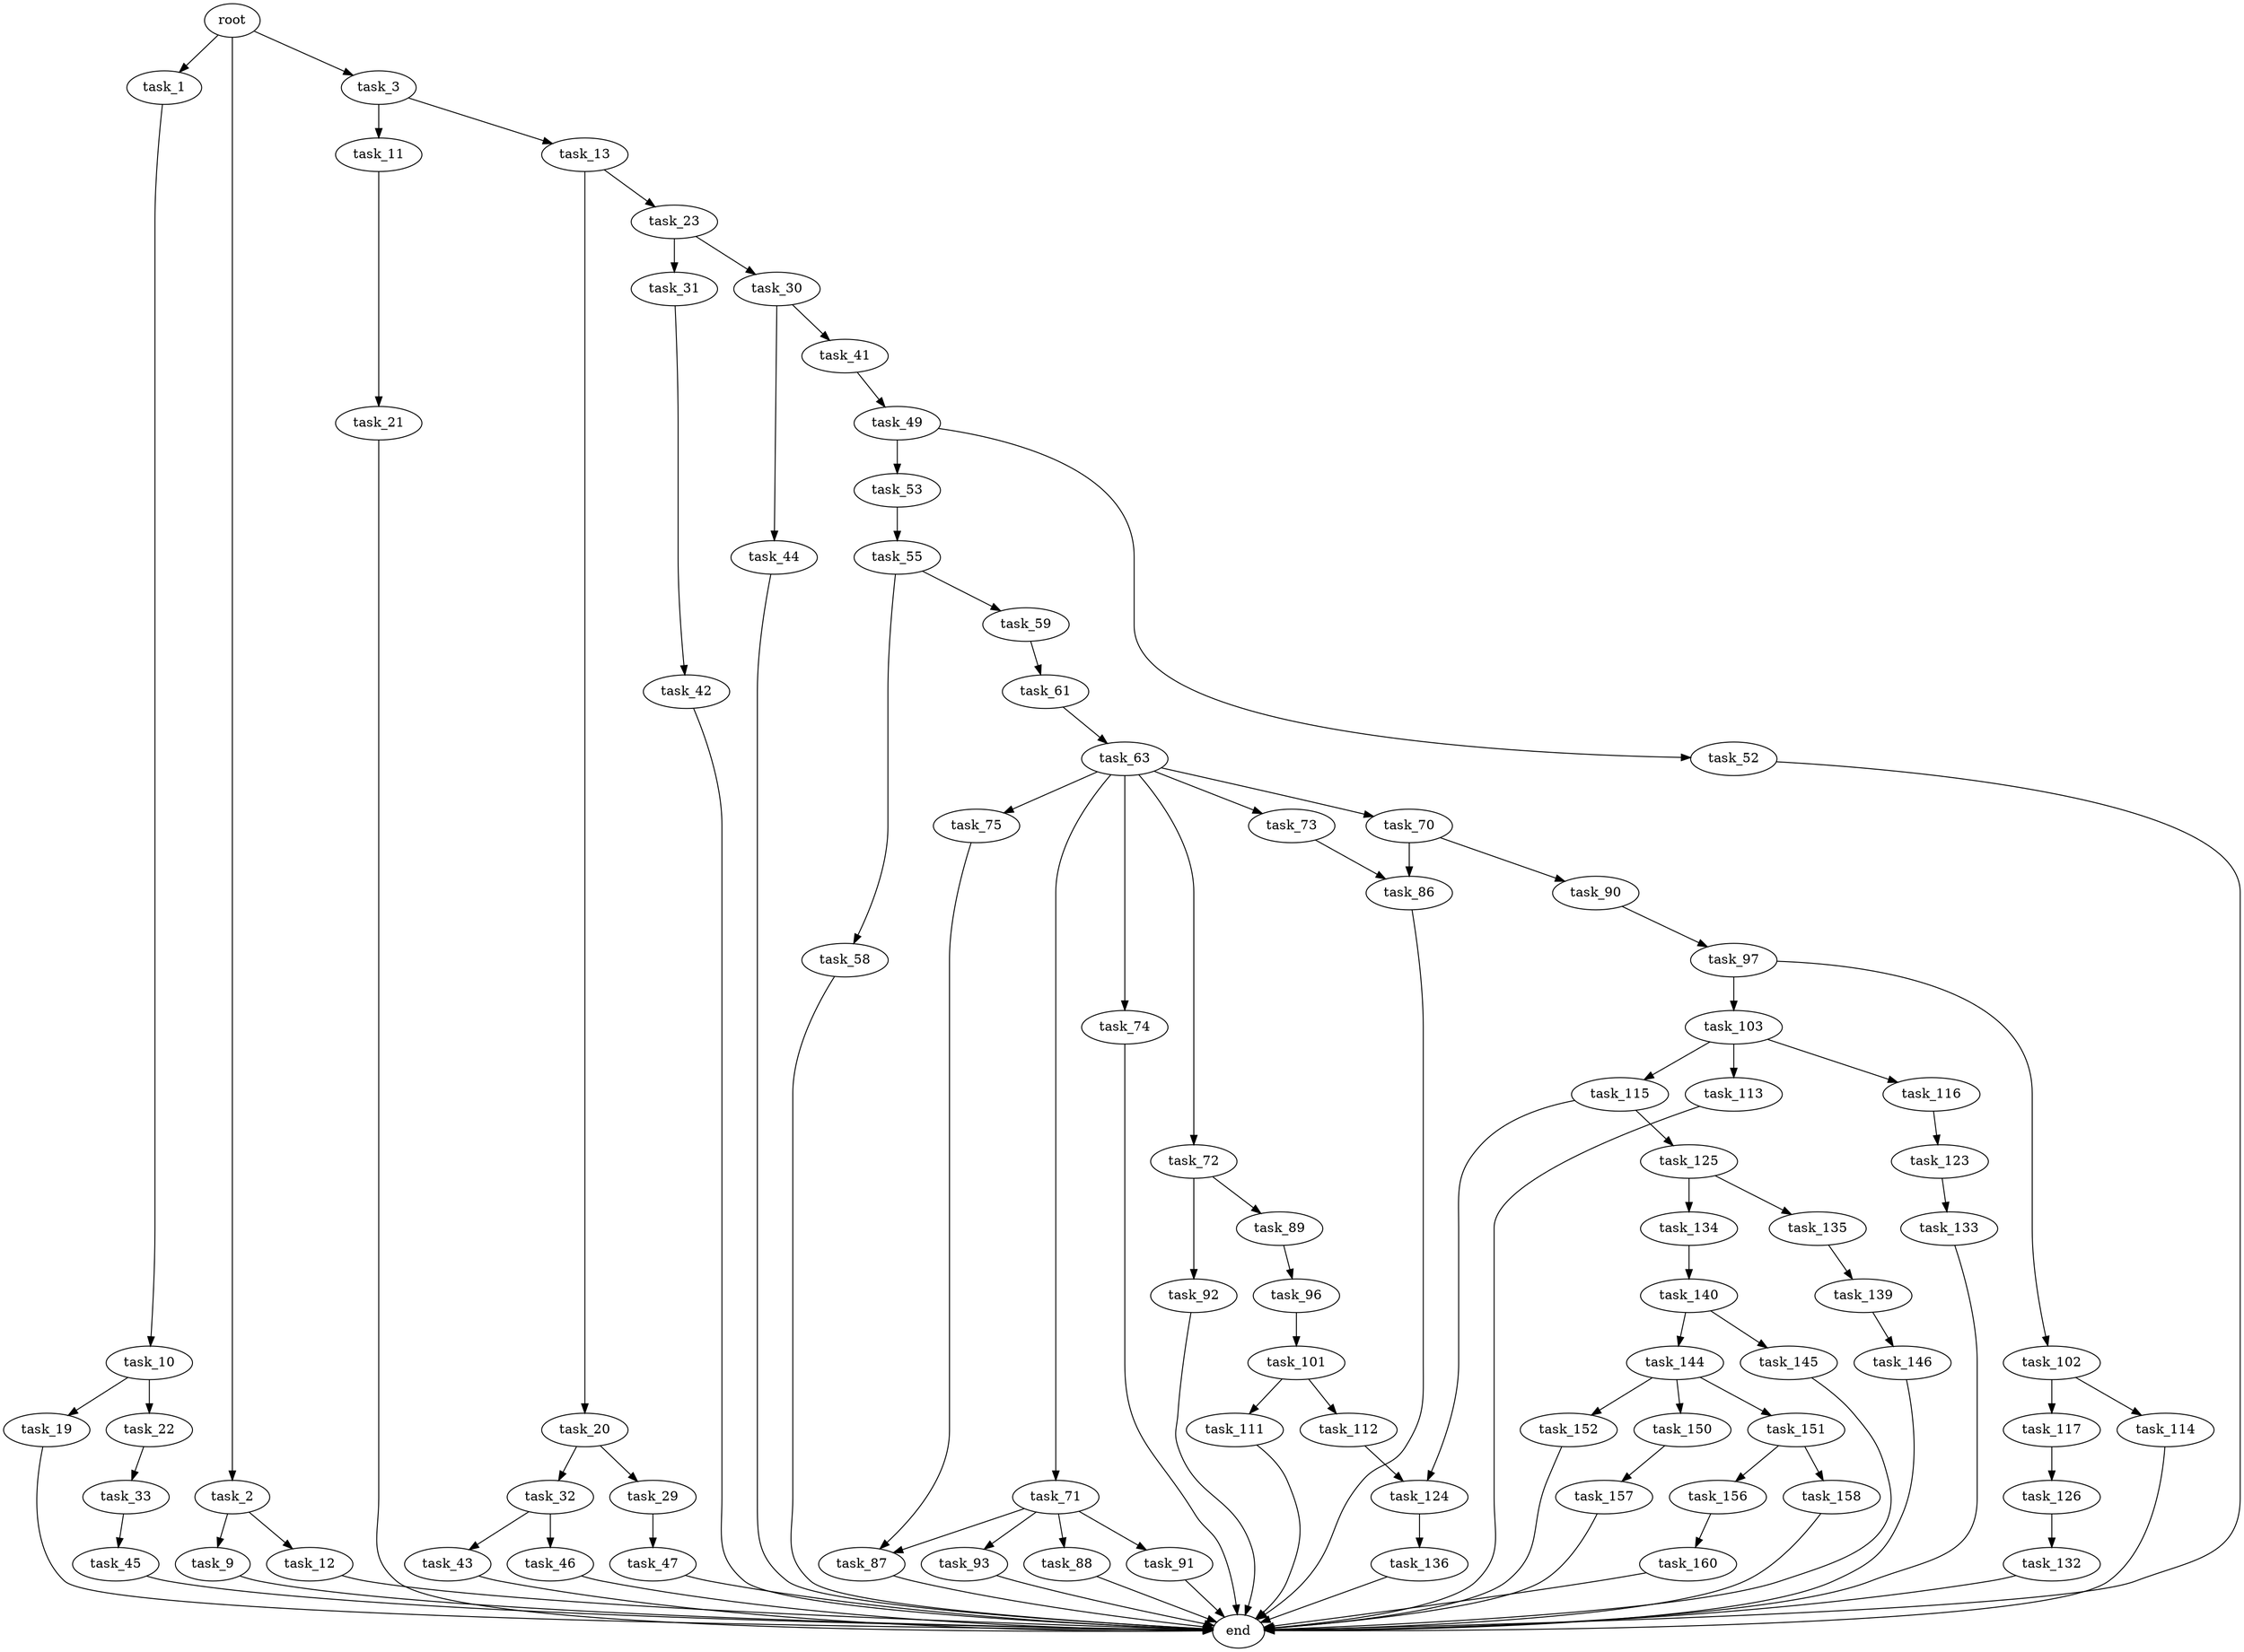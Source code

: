 digraph G {
  root [size="0.000000"];
  task_1 [size="68719476736.000000"];
  task_2 [size="368293445632.000000"];
  task_3 [size="472502314627.000000"];
  task_9 [size="927778965.000000"];
  task_10 [size="1102656194001.000000"];
  task_11 [size="485768666990.000000"];
  task_12 [size="6337814659.000000"];
  task_13 [size="68719476736.000000"];
  task_19 [size="231928233984.000000"];
  task_20 [size="27237061108.000000"];
  task_21 [size="33239311172.000000"];
  task_22 [size="8140318766.000000"];
  task_23 [size="1210893844525.000000"];
  task_29 [size="1299982702652.000000"];
  task_30 [size="2484166705.000000"];
  task_31 [size="231928233984.000000"];
  task_32 [size="33965615639.000000"];
  task_33 [size="25601563413.000000"];
  task_41 [size="68719476736.000000"];
  task_42 [size="128551881880.000000"];
  task_43 [size="8895454134.000000"];
  task_44 [size="867767838502.000000"];
  task_45 [size="504714443928.000000"];
  task_46 [size="134217728000.000000"];
  task_47 [size="15715166096.000000"];
  task_49 [size="231928233984.000000"];
  task_52 [size="15176461737.000000"];
  task_53 [size="542790813471.000000"];
  task_55 [size="28991029248.000000"];
  task_58 [size="368293445632.000000"];
  task_59 [size="8610591248.000000"];
  task_61 [size="68719476736.000000"];
  task_63 [size="8154780024.000000"];
  task_70 [size="285834633586.000000"];
  task_71 [size="12270160246.000000"];
  task_72 [size="13769698061.000000"];
  task_73 [size="421135329.000000"];
  task_74 [size="19760012702.000000"];
  task_75 [size="68719476736.000000"];
  task_86 [size="6514840774.000000"];
  task_87 [size="33742622243.000000"];
  task_88 [size="714329837129.000000"];
  task_89 [size="1073741824000.000000"];
  task_90 [size="36357036730.000000"];
  task_91 [size="4106288810.000000"];
  task_92 [size="1200596220054.000000"];
  task_93 [size="134217728000.000000"];
  task_96 [size="247799689566.000000"];
  task_97 [size="231928233984.000000"];
  task_101 [size="8589934592.000000"];
  task_102 [size="7117457127.000000"];
  task_103 [size="132030907675.000000"];
  task_111 [size="794520993026.000000"];
  task_112 [size="21426029222.000000"];
  task_113 [size="5752726486.000000"];
  task_114 [size="6992577975.000000"];
  task_115 [size="104026744279.000000"];
  task_116 [size="368293445632.000000"];
  task_117 [size="27789597063.000000"];
  task_123 [size="740532227319.000000"];
  task_124 [size="42330187551.000000"];
  task_125 [size="1073741824000.000000"];
  task_126 [size="574253901862.000000"];
  task_132 [size="460063502.000000"];
  task_133 [size="184226142086.000000"];
  task_134 [size="4817359243.000000"];
  task_135 [size="852630291.000000"];
  task_136 [size="244206800317.000000"];
  task_139 [size="134217728000.000000"];
  task_140 [size="3542790853.000000"];
  task_144 [size="431352361232.000000"];
  task_145 [size="368293445632.000000"];
  task_146 [size="540148259956.000000"];
  task_150 [size="10461596131.000000"];
  task_151 [size="768748898757.000000"];
  task_152 [size="12786209952.000000"];
  task_156 [size="10204247258.000000"];
  task_157 [size="666931590.000000"];
  task_158 [size="5484938500.000000"];
  task_160 [size="549755813888.000000"];
  end [size="0.000000"];

  root -> task_1 [size="1.000000"];
  root -> task_2 [size="1.000000"];
  root -> task_3 [size="1.000000"];
  task_1 -> task_10 [size="134217728.000000"];
  task_2 -> task_9 [size="411041792.000000"];
  task_2 -> task_12 [size="411041792.000000"];
  task_3 -> task_11 [size="411041792.000000"];
  task_3 -> task_13 [size="411041792.000000"];
  task_9 -> end [size="1.000000"];
  task_10 -> task_19 [size="679477248.000000"];
  task_10 -> task_22 [size="679477248.000000"];
  task_11 -> task_21 [size="301989888.000000"];
  task_12 -> end [size="1.000000"];
  task_13 -> task_20 [size="134217728.000000"];
  task_13 -> task_23 [size="134217728.000000"];
  task_19 -> end [size="1.000000"];
  task_20 -> task_29 [size="536870912.000000"];
  task_20 -> task_32 [size="536870912.000000"];
  task_21 -> end [size="1.000000"];
  task_22 -> task_33 [size="134217728.000000"];
  task_23 -> task_30 [size="838860800.000000"];
  task_23 -> task_31 [size="838860800.000000"];
  task_29 -> task_47 [size="838860800.000000"];
  task_30 -> task_41 [size="75497472.000000"];
  task_30 -> task_44 [size="75497472.000000"];
  task_31 -> task_42 [size="301989888.000000"];
  task_32 -> task_43 [size="33554432.000000"];
  task_32 -> task_46 [size="33554432.000000"];
  task_33 -> task_45 [size="679477248.000000"];
  task_41 -> task_49 [size="134217728.000000"];
  task_42 -> end [size="1.000000"];
  task_43 -> end [size="1.000000"];
  task_44 -> end [size="1.000000"];
  task_45 -> end [size="1.000000"];
  task_46 -> end [size="1.000000"];
  task_47 -> end [size="1.000000"];
  task_49 -> task_52 [size="301989888.000000"];
  task_49 -> task_53 [size="301989888.000000"];
  task_52 -> end [size="1.000000"];
  task_53 -> task_55 [size="536870912.000000"];
  task_55 -> task_58 [size="75497472.000000"];
  task_55 -> task_59 [size="75497472.000000"];
  task_58 -> end [size="1.000000"];
  task_59 -> task_61 [size="209715200.000000"];
  task_61 -> task_63 [size="134217728.000000"];
  task_63 -> task_70 [size="838860800.000000"];
  task_63 -> task_71 [size="838860800.000000"];
  task_63 -> task_72 [size="838860800.000000"];
  task_63 -> task_73 [size="838860800.000000"];
  task_63 -> task_74 [size="838860800.000000"];
  task_63 -> task_75 [size="838860800.000000"];
  task_70 -> task_86 [size="838860800.000000"];
  task_70 -> task_90 [size="838860800.000000"];
  task_71 -> task_87 [size="209715200.000000"];
  task_71 -> task_88 [size="209715200.000000"];
  task_71 -> task_91 [size="209715200.000000"];
  task_71 -> task_93 [size="209715200.000000"];
  task_72 -> task_89 [size="838860800.000000"];
  task_72 -> task_92 [size="838860800.000000"];
  task_73 -> task_86 [size="33554432.000000"];
  task_74 -> end [size="1.000000"];
  task_75 -> task_87 [size="134217728.000000"];
  task_86 -> end [size="1.000000"];
  task_87 -> end [size="1.000000"];
  task_88 -> end [size="1.000000"];
  task_89 -> task_96 [size="838860800.000000"];
  task_90 -> task_97 [size="33554432.000000"];
  task_91 -> end [size="1.000000"];
  task_92 -> end [size="1.000000"];
  task_93 -> end [size="1.000000"];
  task_96 -> task_101 [size="301989888.000000"];
  task_97 -> task_102 [size="301989888.000000"];
  task_97 -> task_103 [size="301989888.000000"];
  task_101 -> task_111 [size="33554432.000000"];
  task_101 -> task_112 [size="33554432.000000"];
  task_102 -> task_114 [size="134217728.000000"];
  task_102 -> task_117 [size="134217728.000000"];
  task_103 -> task_113 [size="536870912.000000"];
  task_103 -> task_115 [size="536870912.000000"];
  task_103 -> task_116 [size="536870912.000000"];
  task_111 -> end [size="1.000000"];
  task_112 -> task_124 [size="33554432.000000"];
  task_113 -> end [size="1.000000"];
  task_114 -> end [size="1.000000"];
  task_115 -> task_124 [size="134217728.000000"];
  task_115 -> task_125 [size="134217728.000000"];
  task_116 -> task_123 [size="411041792.000000"];
  task_117 -> task_126 [size="679477248.000000"];
  task_123 -> task_133 [size="536870912.000000"];
  task_124 -> task_136 [size="33554432.000000"];
  task_125 -> task_134 [size="838860800.000000"];
  task_125 -> task_135 [size="838860800.000000"];
  task_126 -> task_132 [size="838860800.000000"];
  task_132 -> end [size="1.000000"];
  task_133 -> end [size="1.000000"];
  task_134 -> task_140 [size="75497472.000000"];
  task_135 -> task_139 [size="33554432.000000"];
  task_136 -> end [size="1.000000"];
  task_139 -> task_146 [size="209715200.000000"];
  task_140 -> task_144 [size="75497472.000000"];
  task_140 -> task_145 [size="75497472.000000"];
  task_144 -> task_150 [size="411041792.000000"];
  task_144 -> task_151 [size="411041792.000000"];
  task_144 -> task_152 [size="411041792.000000"];
  task_145 -> end [size="1.000000"];
  task_146 -> end [size="1.000000"];
  task_150 -> task_157 [size="411041792.000000"];
  task_151 -> task_156 [size="536870912.000000"];
  task_151 -> task_158 [size="536870912.000000"];
  task_152 -> end [size="1.000000"];
  task_156 -> task_160 [size="679477248.000000"];
  task_157 -> end [size="1.000000"];
  task_158 -> end [size="1.000000"];
  task_160 -> end [size="1.000000"];
}
